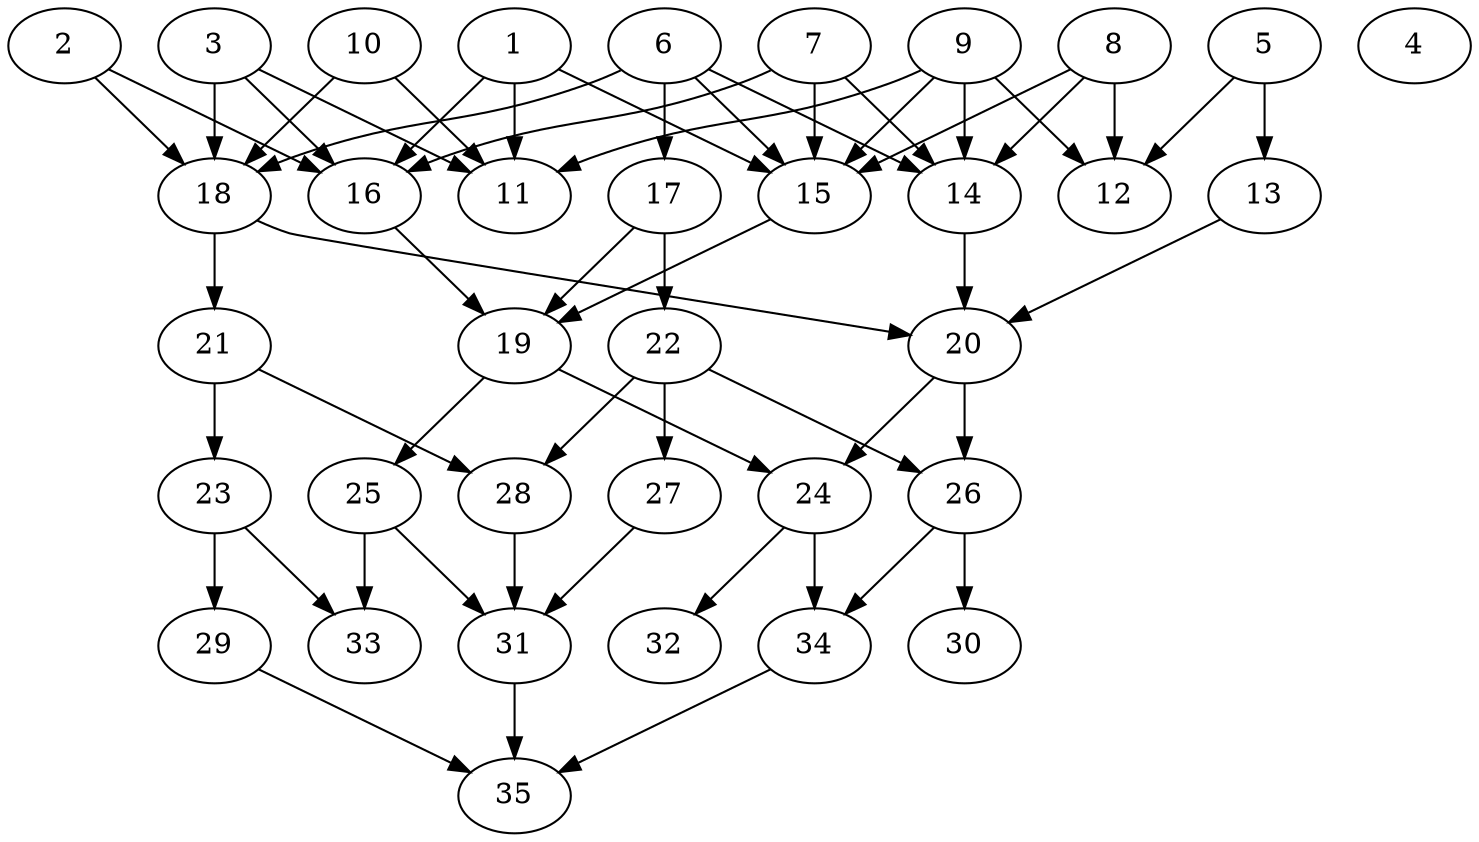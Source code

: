 // DAG (tier=2-normal, mode=data, n=35, ccr=0.431, fat=0.603, density=0.447, regular=0.549, jump=0.168, mindata=2097152, maxdata=16777216)
// DAG automatically generated by daggen at Sun Aug 24 16:33:34 2025
// /home/ermia/Project/Environments/daggen/bin/daggen --dot --ccr 0.431 --fat 0.603 --regular 0.549 --density 0.447 --jump 0.168 --mindata 2097152 --maxdata 16777216 -n 35 
digraph G {
  1 [size="1338069109738892032", alpha="0.16", expect_size="669034554869446016"]
  1 -> 11 [size ="712483534798848"]
  1 -> 15 [size ="712483534798848"]
  1 -> 16 [size ="712483534798848"]
  2 [size="135024646054477824000", alpha="0.03", expect_size="67512323027238912000"]
  2 -> 16 [size ="210554899660800"]
  2 -> 18 [size ="210554899660800"]
  3 [size="3110860080621245952", alpha="0.15", expect_size="1555430040310622976"]
  3 -> 11 [size ="1083118349975552"]
  3 -> 16 [size ="1083118349975552"]
  3 -> 18 [size ="1083118349975552"]
  4 [size="542571790803664896000", alpha="0.02", expect_size="271285895401832448000"]
  5 [size="19886793049438116", alpha="0.03", expect_size="9943396524719058"]
  5 -> 12 [size ="763940875272192"]
  5 -> 13 [size ="763940875272192"]
  6 [size="328598656394726656", alpha="0.16", expect_size="164299328197363328"]
  6 -> 14 [size ="151447937220608"]
  6 -> 15 [size ="151447937220608"]
  6 -> 17 [size ="151447937220608"]
  6 -> 18 [size ="151447937220608"]
  7 [size="4621918359425816461312", alpha="0.20", expect_size="2310959179712908230656"]
  7 -> 14 [size ="2219753930227712"]
  7 -> 15 [size ="2219753930227712"]
  7 -> 16 [size ="2219753930227712"]
  8 [size="4673536926278883328", alpha="0.10", expect_size="2336768463139441664"]
  8 -> 12 [size ="2176032060735488"]
  8 -> 14 [size ="2176032060735488"]
  8 -> 15 [size ="2176032060735488"]
  9 [size="11310623332862588", alpha="0.09", expect_size="5655311666431294"]
  9 -> 11 [size ="249803090952192"]
  9 -> 12 [size ="249803090952192"]
  9 -> 14 [size ="249803090952192"]
  9 -> 15 [size ="249803090952192"]
  10 [size="2061506242949446", alpha="0.16", expect_size="1030753121474723"]
  10 -> 11 [size ="140531405422592"]
  10 -> 18 [size ="140531405422592"]
  11 [size="34704545011378208", alpha="0.10", expect_size="17352272505689104"]
  12 [size="323846596290659712", alpha="0.13", expect_size="161923298145329856"]
  13 [size="315565443311197056", alpha="0.06", expect_size="157782721655598528"]
  13 -> 20 [size ="126676335853568"]
  14 [size="1335023182800379445248", alpha="0.12", expect_size="667511591400189722624"]
  14 -> 20 [size ="969949652713472"]
  15 [size="11383928621995314", alpha="0.06", expect_size="5691964310997657"]
  15 -> 19 [size ="347797735866368"]
  16 [size="3688096467422598", alpha="0.07", expect_size="1844048233711299"]
  16 -> 19 [size ="100483117088768"]
  17 [size="104718350961552130048", alpha="0.06", expect_size="52359175480776065024"]
  17 -> 19 [size ="177734546358272"]
  17 -> 22 [size ="177734546358272"]
  18 [size="91528000635219738624", alpha="0.05", expect_size="45764000317609869312"]
  18 -> 20 [size ="162477279019008"]
  18 -> 21 [size ="162477279019008"]
  19 [size="1198964852071468544", alpha="0.12", expect_size="599482426035734272"]
  19 -> 24 [size ="576082361188352"]
  19 -> 25 [size ="576082361188352"]
  20 [size="730727634962548260864", alpha="0.12", expect_size="365363817481274130432"]
  20 -> 24 [size ="649023379734528"]
  20 -> 26 [size ="649023379734528"]
  21 [size="2007410198416884", alpha="0.16", expect_size="1003705099208442"]
  21 -> 23 [size ="173512518008832"]
  21 -> 28 [size ="173512518008832"]
  22 [size="3313196231932766208", alpha="0.20", expect_size="1656598115966383104"]
  22 -> 26 [size ="1150083869442048"]
  22 -> 27 [size ="1150083869442048"]
  22 -> 28 [size ="1150083869442048"]
  23 [size="1415287022917548800", alpha="0.10", expect_size="707643511458774400"]
  23 -> 29 [size ="494264970641408"]
  23 -> 33 [size ="494264970641408"]
  24 [size="785892997418421583872", alpha="0.13", expect_size="392946498709210791936"]
  24 -> 32 [size ="681290395287552"]
  24 -> 34 [size ="681290395287552"]
  25 [size="3596358009085002", alpha="0.05", expect_size="1798179004542501"]
  25 -> 31 [size ="85470386061312"]
  25 -> 33 [size ="85470386061312"]
  26 [size="9291091092227227648", alpha="0.09", expect_size="4645545546113613824"]
  26 -> 30 [size ="35356380495872"]
  26 -> 34 [size ="35356380495872"]
  27 [size="2350854399217106944000", alpha="0.05", expect_size="1175427199608553472000"]
  27 -> 31 [size ="1414405082316800"]
  28 [size="714637710741044736", alpha="0.13", expect_size="357318855370522368"]
  28 -> 31 [size ="699707961638912"]
  29 [size="302979163793492279296", alpha="0.20", expect_size="151489581896746139648"]
  29 -> 35 [size ="360881951080448"]
  30 [size="1664754908216558616576", alpha="0.01", expect_size="832377454108279308288"]
  31 [size="1556893736109581824", alpha="0.06", expect_size="778446868054790912"]
  31 -> 35 [size ="1546313460088832"]
  32 [size="223791826559184142336", alpha="0.07", expect_size="111895913279592071168"]
  33 [size="132776201284208400", alpha="0.20", expect_size="66388100642104200"]
  34 [size="673963099253377", alpha="0.16", expect_size="336981549626688"]
  34 -> 35 [size ="56141337853952"]
  35 [size="411441751165616256", alpha="0.15", expect_size="205720875582808128"]
}